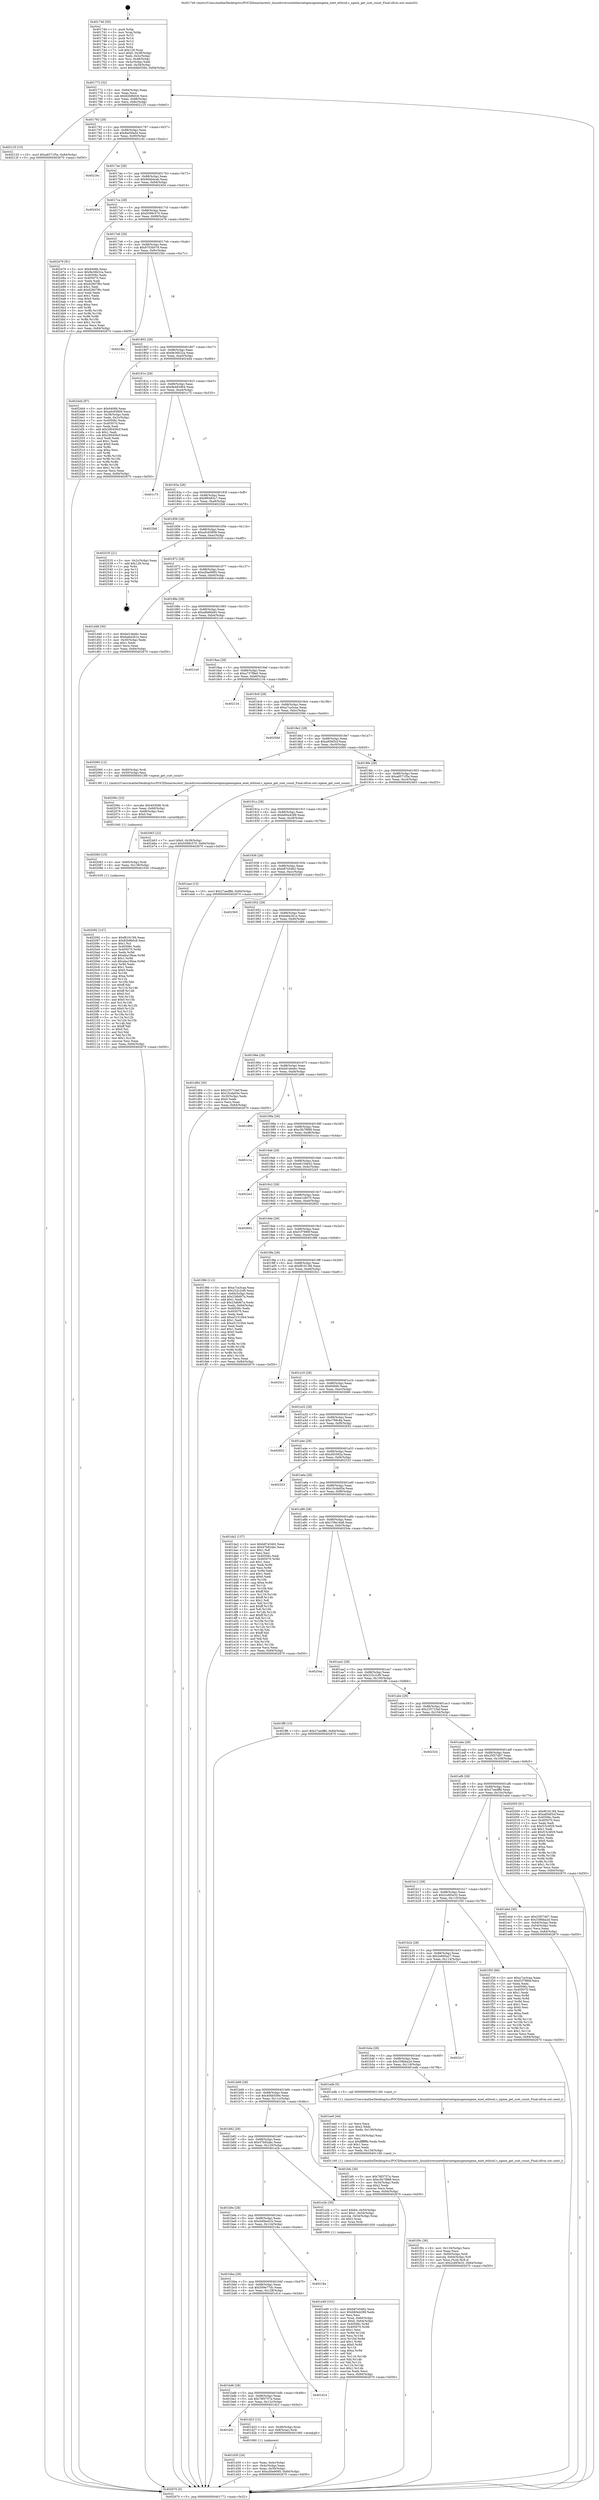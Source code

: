 digraph "0x401740" {
  label = "0x401740 (/mnt/c/Users/mathe/Desktop/tcc/POCII/binaries/extr_linuxdriversnetethernetapmxgenexgene_enet_ethtool.c_xgene_get_sset_count_Final-ollvm.out::main(0))"
  labelloc = "t"
  node[shape=record]

  Entry [label="",width=0.3,height=0.3,shape=circle,fillcolor=black,style=filled]
  "0x401772" [label="{
     0x401772 [32]\l
     | [instrs]\l
     &nbsp;&nbsp;0x401772 \<+6\>: mov -0x84(%rbp),%eax\l
     &nbsp;&nbsp;0x401778 \<+2\>: mov %eax,%ecx\l
     &nbsp;&nbsp;0x40177a \<+6\>: sub $0x82b9b0c6,%ecx\l
     &nbsp;&nbsp;0x401780 \<+6\>: mov %eax,-0x88(%rbp)\l
     &nbsp;&nbsp;0x401786 \<+6\>: mov %ecx,-0x8c(%rbp)\l
     &nbsp;&nbsp;0x40178c \<+6\>: je 0000000000402125 \<main+0x9e5\>\l
  }"]
  "0x402125" [label="{
     0x402125 [15]\l
     | [instrs]\l
     &nbsp;&nbsp;0x402125 \<+10\>: movl $0xa8571f5a,-0x84(%rbp)\l
     &nbsp;&nbsp;0x40212f \<+5\>: jmp 0000000000402670 \<main+0xf30\>\l
  }"]
  "0x401792" [label="{
     0x401792 [28]\l
     | [instrs]\l
     &nbsp;&nbsp;0x401792 \<+5\>: jmp 0000000000401797 \<main+0x57\>\l
     &nbsp;&nbsp;0x401797 \<+6\>: mov -0x88(%rbp),%eax\l
     &nbsp;&nbsp;0x40179d \<+5\>: sub $0x8ad5fad4,%eax\l
     &nbsp;&nbsp;0x4017a2 \<+6\>: mov %eax,-0x90(%rbp)\l
     &nbsp;&nbsp;0x4017a8 \<+6\>: je 000000000040216c \<main+0xa2c\>\l
  }"]
  Exit [label="",width=0.3,height=0.3,shape=circle,fillcolor=black,style=filled,peripheries=2]
  "0x40216c" [label="{
     0x40216c\l
  }", style=dashed]
  "0x4017ae" [label="{
     0x4017ae [28]\l
     | [instrs]\l
     &nbsp;&nbsp;0x4017ae \<+5\>: jmp 00000000004017b3 \<main+0x73\>\l
     &nbsp;&nbsp;0x4017b3 \<+6\>: mov -0x88(%rbp),%eax\l
     &nbsp;&nbsp;0x4017b9 \<+5\>: sub $0x90ebdcab,%eax\l
     &nbsp;&nbsp;0x4017be \<+6\>: mov %eax,-0x94(%rbp)\l
     &nbsp;&nbsp;0x4017c4 \<+6\>: je 0000000000402454 \<main+0xd14\>\l
  }"]
  "0x402092" [label="{
     0x402092 [147]\l
     | [instrs]\l
     &nbsp;&nbsp;0x402092 \<+5\>: mov $0xf81913f4,%eax\l
     &nbsp;&nbsp;0x402097 \<+5\>: mov $0x82b9b0c6,%esi\l
     &nbsp;&nbsp;0x40209c \<+2\>: mov $0x1,%cl\l
     &nbsp;&nbsp;0x40209e \<+7\>: mov 0x40506c,%edx\l
     &nbsp;&nbsp;0x4020a5 \<+8\>: mov 0x405070,%r8d\l
     &nbsp;&nbsp;0x4020ad \<+3\>: mov %edx,%r9d\l
     &nbsp;&nbsp;0x4020b0 \<+7\>: add $0xaba19bae,%r9d\l
     &nbsp;&nbsp;0x4020b7 \<+4\>: sub $0x1,%r9d\l
     &nbsp;&nbsp;0x4020bb \<+7\>: sub $0xaba19bae,%r9d\l
     &nbsp;&nbsp;0x4020c2 \<+4\>: imul %r9d,%edx\l
     &nbsp;&nbsp;0x4020c6 \<+3\>: and $0x1,%edx\l
     &nbsp;&nbsp;0x4020c9 \<+3\>: cmp $0x0,%edx\l
     &nbsp;&nbsp;0x4020cc \<+4\>: sete %r10b\l
     &nbsp;&nbsp;0x4020d0 \<+4\>: cmp $0xa,%r8d\l
     &nbsp;&nbsp;0x4020d4 \<+4\>: setl %r11b\l
     &nbsp;&nbsp;0x4020d8 \<+3\>: mov %r10b,%bl\l
     &nbsp;&nbsp;0x4020db \<+3\>: xor $0xff,%bl\l
     &nbsp;&nbsp;0x4020de \<+3\>: mov %r11b,%r14b\l
     &nbsp;&nbsp;0x4020e1 \<+4\>: xor $0xff,%r14b\l
     &nbsp;&nbsp;0x4020e5 \<+3\>: xor $0x0,%cl\l
     &nbsp;&nbsp;0x4020e8 \<+3\>: mov %bl,%r15b\l
     &nbsp;&nbsp;0x4020eb \<+4\>: and $0x0,%r15b\l
     &nbsp;&nbsp;0x4020ef \<+3\>: and %cl,%r10b\l
     &nbsp;&nbsp;0x4020f2 \<+3\>: mov %r14b,%r12b\l
     &nbsp;&nbsp;0x4020f5 \<+4\>: and $0x0,%r12b\l
     &nbsp;&nbsp;0x4020f9 \<+3\>: and %cl,%r11b\l
     &nbsp;&nbsp;0x4020fc \<+3\>: or %r10b,%r15b\l
     &nbsp;&nbsp;0x4020ff \<+3\>: or %r11b,%r12b\l
     &nbsp;&nbsp;0x402102 \<+3\>: xor %r12b,%r15b\l
     &nbsp;&nbsp;0x402105 \<+3\>: or %r14b,%bl\l
     &nbsp;&nbsp;0x402108 \<+3\>: xor $0xff,%bl\l
     &nbsp;&nbsp;0x40210b \<+3\>: or $0x0,%cl\l
     &nbsp;&nbsp;0x40210e \<+2\>: and %cl,%bl\l
     &nbsp;&nbsp;0x402110 \<+3\>: or %bl,%r15b\l
     &nbsp;&nbsp;0x402113 \<+4\>: test $0x1,%r15b\l
     &nbsp;&nbsp;0x402117 \<+3\>: cmovne %esi,%eax\l
     &nbsp;&nbsp;0x40211a \<+6\>: mov %eax,-0x84(%rbp)\l
     &nbsp;&nbsp;0x402120 \<+5\>: jmp 0000000000402670 \<main+0xf30\>\l
  }"]
  "0x402454" [label="{
     0x402454\l
  }", style=dashed]
  "0x4017ca" [label="{
     0x4017ca [28]\l
     | [instrs]\l
     &nbsp;&nbsp;0x4017ca \<+5\>: jmp 00000000004017cf \<main+0x8f\>\l
     &nbsp;&nbsp;0x4017cf \<+6\>: mov -0x88(%rbp),%eax\l
     &nbsp;&nbsp;0x4017d5 \<+5\>: sub $0x9399c570,%eax\l
     &nbsp;&nbsp;0x4017da \<+6\>: mov %eax,-0x98(%rbp)\l
     &nbsp;&nbsp;0x4017e0 \<+6\>: je 0000000000402479 \<main+0xd39\>\l
  }"]
  "0x402083" [label="{
     0x402083 [15]\l
     | [instrs]\l
     &nbsp;&nbsp;0x402083 \<+4\>: mov -0x60(%rbp),%rdi\l
     &nbsp;&nbsp;0x402087 \<+6\>: mov %eax,-0x138(%rbp)\l
     &nbsp;&nbsp;0x40208d \<+5\>: call 0000000000401030 \<free@plt\>\l
     | [calls]\l
     &nbsp;&nbsp;0x401030 \{1\} (unknown)\l
  }"]
  "0x402479" [label="{
     0x402479 [91]\l
     | [instrs]\l
     &nbsp;&nbsp;0x402479 \<+5\>: mov $0x6406b,%eax\l
     &nbsp;&nbsp;0x40247e \<+5\>: mov $0x9e36b32a,%ecx\l
     &nbsp;&nbsp;0x402483 \<+7\>: mov 0x40506c,%edx\l
     &nbsp;&nbsp;0x40248a \<+7\>: mov 0x405070,%esi\l
     &nbsp;&nbsp;0x402491 \<+2\>: mov %edx,%edi\l
     &nbsp;&nbsp;0x402493 \<+6\>: sub $0x62807f6c,%edi\l
     &nbsp;&nbsp;0x402499 \<+3\>: sub $0x1,%edi\l
     &nbsp;&nbsp;0x40249c \<+6\>: add $0x62807f6c,%edi\l
     &nbsp;&nbsp;0x4024a2 \<+3\>: imul %edi,%edx\l
     &nbsp;&nbsp;0x4024a5 \<+3\>: and $0x1,%edx\l
     &nbsp;&nbsp;0x4024a8 \<+3\>: cmp $0x0,%edx\l
     &nbsp;&nbsp;0x4024ab \<+4\>: sete %r8b\l
     &nbsp;&nbsp;0x4024af \<+3\>: cmp $0xa,%esi\l
     &nbsp;&nbsp;0x4024b2 \<+4\>: setl %r9b\l
     &nbsp;&nbsp;0x4024b6 \<+3\>: mov %r8b,%r10b\l
     &nbsp;&nbsp;0x4024b9 \<+3\>: and %r9b,%r10b\l
     &nbsp;&nbsp;0x4024bc \<+3\>: xor %r9b,%r8b\l
     &nbsp;&nbsp;0x4024bf \<+3\>: or %r8b,%r10b\l
     &nbsp;&nbsp;0x4024c2 \<+4\>: test $0x1,%r10b\l
     &nbsp;&nbsp;0x4024c6 \<+3\>: cmovne %ecx,%eax\l
     &nbsp;&nbsp;0x4024c9 \<+6\>: mov %eax,-0x84(%rbp)\l
     &nbsp;&nbsp;0x4024cf \<+5\>: jmp 0000000000402670 \<main+0xf30\>\l
  }"]
  "0x4017e6" [label="{
     0x4017e6 [28]\l
     | [instrs]\l
     &nbsp;&nbsp;0x4017e6 \<+5\>: jmp 00000000004017eb \<main+0xab\>\l
     &nbsp;&nbsp;0x4017eb \<+6\>: mov -0x88(%rbp),%eax\l
     &nbsp;&nbsp;0x4017f1 \<+5\>: sub $0x9703b079,%eax\l
     &nbsp;&nbsp;0x4017f6 \<+6\>: mov %eax,-0x9c(%rbp)\l
     &nbsp;&nbsp;0x4017fc \<+6\>: je 00000000004023bc \<main+0xc7c\>\l
  }"]
  "0x40206c" [label="{
     0x40206c [23]\l
     | [instrs]\l
     &nbsp;&nbsp;0x40206c \<+10\>: movabs $0x4030d6,%rdi\l
     &nbsp;&nbsp;0x402076 \<+3\>: mov %eax,-0x68(%rbp)\l
     &nbsp;&nbsp;0x402079 \<+3\>: mov -0x68(%rbp),%esi\l
     &nbsp;&nbsp;0x40207c \<+2\>: mov $0x0,%al\l
     &nbsp;&nbsp;0x40207e \<+5\>: call 0000000000401040 \<printf@plt\>\l
     | [calls]\l
     &nbsp;&nbsp;0x401040 \{1\} (unknown)\l
  }"]
  "0x4023bc" [label="{
     0x4023bc\l
  }", style=dashed]
  "0x401802" [label="{
     0x401802 [28]\l
     | [instrs]\l
     &nbsp;&nbsp;0x401802 \<+5\>: jmp 0000000000401807 \<main+0xc7\>\l
     &nbsp;&nbsp;0x401807 \<+6\>: mov -0x88(%rbp),%eax\l
     &nbsp;&nbsp;0x40180d \<+5\>: sub $0x9e36b32a,%eax\l
     &nbsp;&nbsp;0x401812 \<+6\>: mov %eax,-0xa0(%rbp)\l
     &nbsp;&nbsp;0x401818 \<+6\>: je 00000000004024d4 \<main+0xd94\>\l
  }"]
  "0x401f0c" [label="{
     0x401f0c [36]\l
     | [instrs]\l
     &nbsp;&nbsp;0x401f0c \<+6\>: mov -0x134(%rbp),%ecx\l
     &nbsp;&nbsp;0x401f12 \<+3\>: imul %eax,%ecx\l
     &nbsp;&nbsp;0x401f15 \<+4\>: mov -0x60(%rbp),%rdi\l
     &nbsp;&nbsp;0x401f19 \<+4\>: movslq -0x64(%rbp),%r8\l
     &nbsp;&nbsp;0x401f1d \<+4\>: mov %ecx,(%rdi,%r8,4)\l
     &nbsp;&nbsp;0x401f21 \<+10\>: movl $0x2cd93e32,-0x84(%rbp)\l
     &nbsp;&nbsp;0x401f2b \<+5\>: jmp 0000000000402670 \<main+0xf30\>\l
  }"]
  "0x4024d4" [label="{
     0x4024d4 [97]\l
     | [instrs]\l
     &nbsp;&nbsp;0x4024d4 \<+5\>: mov $0x6406b,%eax\l
     &nbsp;&nbsp;0x4024d9 \<+5\>: mov $0xa0c93809,%ecx\l
     &nbsp;&nbsp;0x4024de \<+3\>: mov -0x38(%rbp),%edx\l
     &nbsp;&nbsp;0x4024e1 \<+3\>: mov %edx,-0x2c(%rbp)\l
     &nbsp;&nbsp;0x4024e4 \<+7\>: mov 0x40506c,%edx\l
     &nbsp;&nbsp;0x4024eb \<+7\>: mov 0x405070,%esi\l
     &nbsp;&nbsp;0x4024f2 \<+2\>: mov %edx,%edi\l
     &nbsp;&nbsp;0x4024f4 \<+6\>: add $0x290456cf,%edi\l
     &nbsp;&nbsp;0x4024fa \<+3\>: sub $0x1,%edi\l
     &nbsp;&nbsp;0x4024fd \<+6\>: sub $0x290456cf,%edi\l
     &nbsp;&nbsp;0x402503 \<+3\>: imul %edi,%edx\l
     &nbsp;&nbsp;0x402506 \<+3\>: and $0x1,%edx\l
     &nbsp;&nbsp;0x402509 \<+3\>: cmp $0x0,%edx\l
     &nbsp;&nbsp;0x40250c \<+4\>: sete %r8b\l
     &nbsp;&nbsp;0x402510 \<+3\>: cmp $0xa,%esi\l
     &nbsp;&nbsp;0x402513 \<+4\>: setl %r9b\l
     &nbsp;&nbsp;0x402517 \<+3\>: mov %r8b,%r10b\l
     &nbsp;&nbsp;0x40251a \<+3\>: and %r9b,%r10b\l
     &nbsp;&nbsp;0x40251d \<+3\>: xor %r9b,%r8b\l
     &nbsp;&nbsp;0x402520 \<+3\>: or %r8b,%r10b\l
     &nbsp;&nbsp;0x402523 \<+4\>: test $0x1,%r10b\l
     &nbsp;&nbsp;0x402527 \<+3\>: cmovne %ecx,%eax\l
     &nbsp;&nbsp;0x40252a \<+6\>: mov %eax,-0x84(%rbp)\l
     &nbsp;&nbsp;0x402530 \<+5\>: jmp 0000000000402670 \<main+0xf30\>\l
  }"]
  "0x40181e" [label="{
     0x40181e [28]\l
     | [instrs]\l
     &nbsp;&nbsp;0x40181e \<+5\>: jmp 0000000000401823 \<main+0xe3\>\l
     &nbsp;&nbsp;0x401823 \<+6\>: mov -0x88(%rbp),%eax\l
     &nbsp;&nbsp;0x401829 \<+5\>: sub $0x9e483d64,%eax\l
     &nbsp;&nbsp;0x40182e \<+6\>: mov %eax,-0xa4(%rbp)\l
     &nbsp;&nbsp;0x401834 \<+6\>: je 0000000000401c75 \<main+0x535\>\l
  }"]
  "0x401ee0" [label="{
     0x401ee0 [44]\l
     | [instrs]\l
     &nbsp;&nbsp;0x401ee0 \<+2\>: xor %ecx,%ecx\l
     &nbsp;&nbsp;0x401ee2 \<+5\>: mov $0x2,%edx\l
     &nbsp;&nbsp;0x401ee7 \<+6\>: mov %edx,-0x130(%rbp)\l
     &nbsp;&nbsp;0x401eed \<+1\>: cltd\l
     &nbsp;&nbsp;0x401eee \<+6\>: mov -0x130(%rbp),%esi\l
     &nbsp;&nbsp;0x401ef4 \<+2\>: idiv %esi\l
     &nbsp;&nbsp;0x401ef6 \<+6\>: imul $0xfffffffe,%edx,%edx\l
     &nbsp;&nbsp;0x401efc \<+3\>: sub $0x1,%ecx\l
     &nbsp;&nbsp;0x401eff \<+2\>: sub %ecx,%edx\l
     &nbsp;&nbsp;0x401f01 \<+6\>: mov %edx,-0x134(%rbp)\l
     &nbsp;&nbsp;0x401f07 \<+5\>: call 0000000000401160 \<next_i\>\l
     | [calls]\l
     &nbsp;&nbsp;0x401160 \{1\} (/mnt/c/Users/mathe/Desktop/tcc/POCII/binaries/extr_linuxdriversnetethernetapmxgenexgene_enet_ethtool.c_xgene_get_sset_count_Final-ollvm.out::next_i)\l
  }"]
  "0x401c75" [label="{
     0x401c75\l
  }", style=dashed]
  "0x40183a" [label="{
     0x40183a [28]\l
     | [instrs]\l
     &nbsp;&nbsp;0x40183a \<+5\>: jmp 000000000040183f \<main+0xff\>\l
     &nbsp;&nbsp;0x40183f \<+6\>: mov -0x88(%rbp),%eax\l
     &nbsp;&nbsp;0x401845 \<+5\>: sub $0x9f0483c7,%eax\l
     &nbsp;&nbsp;0x40184a \<+6\>: mov %eax,-0xa8(%rbp)\l
     &nbsp;&nbsp;0x401850 \<+6\>: je 00000000004022b8 \<main+0xb78\>\l
  }"]
  "0x401e49" [label="{
     0x401e49 [101]\l
     | [instrs]\l
     &nbsp;&nbsp;0x401e49 \<+5\>: mov $0xb87e5462,%ecx\l
     &nbsp;&nbsp;0x401e4e \<+5\>: mov $0xb60e4289,%edx\l
     &nbsp;&nbsp;0x401e53 \<+2\>: xor %esi,%esi\l
     &nbsp;&nbsp;0x401e55 \<+4\>: mov %rax,-0x60(%rbp)\l
     &nbsp;&nbsp;0x401e59 \<+7\>: movl $0x0,-0x64(%rbp)\l
     &nbsp;&nbsp;0x401e60 \<+8\>: mov 0x40506c,%r8d\l
     &nbsp;&nbsp;0x401e68 \<+8\>: mov 0x405070,%r9d\l
     &nbsp;&nbsp;0x401e70 \<+3\>: sub $0x1,%esi\l
     &nbsp;&nbsp;0x401e73 \<+3\>: mov %r8d,%r10d\l
     &nbsp;&nbsp;0x401e76 \<+3\>: add %esi,%r10d\l
     &nbsp;&nbsp;0x401e79 \<+4\>: imul %r10d,%r8d\l
     &nbsp;&nbsp;0x401e7d \<+4\>: and $0x1,%r8d\l
     &nbsp;&nbsp;0x401e81 \<+4\>: cmp $0x0,%r8d\l
     &nbsp;&nbsp;0x401e85 \<+4\>: sete %r11b\l
     &nbsp;&nbsp;0x401e89 \<+4\>: cmp $0xa,%r9d\l
     &nbsp;&nbsp;0x401e8d \<+3\>: setl %bl\l
     &nbsp;&nbsp;0x401e90 \<+3\>: mov %r11b,%r14b\l
     &nbsp;&nbsp;0x401e93 \<+3\>: and %bl,%r14b\l
     &nbsp;&nbsp;0x401e96 \<+3\>: xor %bl,%r11b\l
     &nbsp;&nbsp;0x401e99 \<+3\>: or %r11b,%r14b\l
     &nbsp;&nbsp;0x401e9c \<+4\>: test $0x1,%r14b\l
     &nbsp;&nbsp;0x401ea0 \<+3\>: cmovne %edx,%ecx\l
     &nbsp;&nbsp;0x401ea3 \<+6\>: mov %ecx,-0x84(%rbp)\l
     &nbsp;&nbsp;0x401ea9 \<+5\>: jmp 0000000000402670 \<main+0xf30\>\l
  }"]
  "0x4022b8" [label="{
     0x4022b8\l
  }", style=dashed]
  "0x401856" [label="{
     0x401856 [28]\l
     | [instrs]\l
     &nbsp;&nbsp;0x401856 \<+5\>: jmp 000000000040185b \<main+0x11b\>\l
     &nbsp;&nbsp;0x40185b \<+6\>: mov -0x88(%rbp),%eax\l
     &nbsp;&nbsp;0x401861 \<+5\>: sub $0xa0c93809,%eax\l
     &nbsp;&nbsp;0x401866 \<+6\>: mov %eax,-0xac(%rbp)\l
     &nbsp;&nbsp;0x40186c \<+6\>: je 0000000000402535 \<main+0xdf5\>\l
  }"]
  "0x401d30" [label="{
     0x401d30 [24]\l
     | [instrs]\l
     &nbsp;&nbsp;0x401d30 \<+3\>: mov %eax,-0x4c(%rbp)\l
     &nbsp;&nbsp;0x401d33 \<+3\>: mov -0x4c(%rbp),%eax\l
     &nbsp;&nbsp;0x401d36 \<+3\>: mov %eax,-0x30(%rbp)\l
     &nbsp;&nbsp;0x401d39 \<+10\>: movl $0xa5be9085,-0x84(%rbp)\l
     &nbsp;&nbsp;0x401d43 \<+5\>: jmp 0000000000402670 \<main+0xf30\>\l
  }"]
  "0x402535" [label="{
     0x402535 [21]\l
     | [instrs]\l
     &nbsp;&nbsp;0x402535 \<+3\>: mov -0x2c(%rbp),%eax\l
     &nbsp;&nbsp;0x402538 \<+7\>: add $0x128,%rsp\l
     &nbsp;&nbsp;0x40253f \<+1\>: pop %rbx\l
     &nbsp;&nbsp;0x402540 \<+2\>: pop %r12\l
     &nbsp;&nbsp;0x402542 \<+2\>: pop %r13\l
     &nbsp;&nbsp;0x402544 \<+2\>: pop %r14\l
     &nbsp;&nbsp;0x402546 \<+2\>: pop %r15\l
     &nbsp;&nbsp;0x402548 \<+1\>: pop %rbp\l
     &nbsp;&nbsp;0x402549 \<+1\>: ret\l
  }"]
  "0x401872" [label="{
     0x401872 [28]\l
     | [instrs]\l
     &nbsp;&nbsp;0x401872 \<+5\>: jmp 0000000000401877 \<main+0x137\>\l
     &nbsp;&nbsp;0x401877 \<+6\>: mov -0x88(%rbp),%eax\l
     &nbsp;&nbsp;0x40187d \<+5\>: sub $0xa5be9085,%eax\l
     &nbsp;&nbsp;0x401882 \<+6\>: mov %eax,-0xb0(%rbp)\l
     &nbsp;&nbsp;0x401888 \<+6\>: je 0000000000401d48 \<main+0x608\>\l
  }"]
  "0x401bf2" [label="{
     0x401bf2\l
  }", style=dashed]
  "0x401d48" [label="{
     0x401d48 [30]\l
     | [instrs]\l
     &nbsp;&nbsp;0x401d48 \<+5\>: mov $0xbd1deebc,%eax\l
     &nbsp;&nbsp;0x401d4d \<+5\>: mov $0xba6a261e,%ecx\l
     &nbsp;&nbsp;0x401d52 \<+3\>: mov -0x30(%rbp),%edx\l
     &nbsp;&nbsp;0x401d55 \<+3\>: cmp $0x1,%edx\l
     &nbsp;&nbsp;0x401d58 \<+3\>: cmovl %ecx,%eax\l
     &nbsp;&nbsp;0x401d5b \<+6\>: mov %eax,-0x84(%rbp)\l
     &nbsp;&nbsp;0x401d61 \<+5\>: jmp 0000000000402670 \<main+0xf30\>\l
  }"]
  "0x40188e" [label="{
     0x40188e [28]\l
     | [instrs]\l
     &nbsp;&nbsp;0x40188e \<+5\>: jmp 0000000000401893 \<main+0x153\>\l
     &nbsp;&nbsp;0x401893 \<+6\>: mov -0x88(%rbp),%eax\l
     &nbsp;&nbsp;0x401899 \<+5\>: sub $0xa6b86a95,%eax\l
     &nbsp;&nbsp;0x40189e \<+6\>: mov %eax,-0xb4(%rbp)\l
     &nbsp;&nbsp;0x4018a4 \<+6\>: je 00000000004021e0 \<main+0xaa0\>\l
  }"]
  "0x401d23" [label="{
     0x401d23 [13]\l
     | [instrs]\l
     &nbsp;&nbsp;0x401d23 \<+4\>: mov -0x48(%rbp),%rax\l
     &nbsp;&nbsp;0x401d27 \<+4\>: mov 0x8(%rax),%rdi\l
     &nbsp;&nbsp;0x401d2b \<+5\>: call 0000000000401060 \<atoi@plt\>\l
     | [calls]\l
     &nbsp;&nbsp;0x401060 \{1\} (unknown)\l
  }"]
  "0x4021e0" [label="{
     0x4021e0\l
  }", style=dashed]
  "0x4018aa" [label="{
     0x4018aa [28]\l
     | [instrs]\l
     &nbsp;&nbsp;0x4018aa \<+5\>: jmp 00000000004018af \<main+0x16f\>\l
     &nbsp;&nbsp;0x4018af \<+6\>: mov -0x88(%rbp),%eax\l
     &nbsp;&nbsp;0x4018b5 \<+5\>: sub $0xa737f9e0,%eax\l
     &nbsp;&nbsp;0x4018ba \<+6\>: mov %eax,-0xb8(%rbp)\l
     &nbsp;&nbsp;0x4018c0 \<+6\>: je 0000000000402134 \<main+0x9f4\>\l
  }"]
  "0x401bd6" [label="{
     0x401bd6 [28]\l
     | [instrs]\l
     &nbsp;&nbsp;0x401bd6 \<+5\>: jmp 0000000000401bdb \<main+0x49b\>\l
     &nbsp;&nbsp;0x401bdb \<+6\>: mov -0x88(%rbp),%eax\l
     &nbsp;&nbsp;0x401be1 \<+5\>: sub $0x78f3757a,%eax\l
     &nbsp;&nbsp;0x401be6 \<+6\>: mov %eax,-0x12c(%rbp)\l
     &nbsp;&nbsp;0x401bec \<+6\>: je 0000000000401d23 \<main+0x5e3\>\l
  }"]
  "0x402134" [label="{
     0x402134\l
  }", style=dashed]
  "0x4018c6" [label="{
     0x4018c6 [28]\l
     | [instrs]\l
     &nbsp;&nbsp;0x4018c6 \<+5\>: jmp 00000000004018cb \<main+0x18b\>\l
     &nbsp;&nbsp;0x4018cb \<+6\>: mov -0x88(%rbp),%eax\l
     &nbsp;&nbsp;0x4018d1 \<+5\>: sub $0xa7ca3caa,%eax\l
     &nbsp;&nbsp;0x4018d6 \<+6\>: mov %eax,-0xbc(%rbp)\l
     &nbsp;&nbsp;0x4018dc \<+6\>: je 000000000040259d \<main+0xe5d\>\l
  }"]
  "0x401d14" [label="{
     0x401d14\l
  }", style=dashed]
  "0x40259d" [label="{
     0x40259d\l
  }", style=dashed]
  "0x4018e2" [label="{
     0x4018e2 [28]\l
     | [instrs]\l
     &nbsp;&nbsp;0x4018e2 \<+5\>: jmp 00000000004018e7 \<main+0x1a7\>\l
     &nbsp;&nbsp;0x4018e7 \<+6\>: mov -0x88(%rbp),%eax\l
     &nbsp;&nbsp;0x4018ed \<+5\>: sub $0xa856f3cf,%eax\l
     &nbsp;&nbsp;0x4018f2 \<+6\>: mov %eax,-0xc0(%rbp)\l
     &nbsp;&nbsp;0x4018f8 \<+6\>: je 0000000000402060 \<main+0x920\>\l
  }"]
  "0x401bba" [label="{
     0x401bba [28]\l
     | [instrs]\l
     &nbsp;&nbsp;0x401bba \<+5\>: jmp 0000000000401bbf \<main+0x47f\>\l
     &nbsp;&nbsp;0x401bbf \<+6\>: mov -0x88(%rbp),%eax\l
     &nbsp;&nbsp;0x401bc5 \<+5\>: sub $0x509e77dc,%eax\l
     &nbsp;&nbsp;0x401bca \<+6\>: mov %eax,-0x128(%rbp)\l
     &nbsp;&nbsp;0x401bd0 \<+6\>: je 0000000000401d14 \<main+0x5d4\>\l
  }"]
  "0x402060" [label="{
     0x402060 [12]\l
     | [instrs]\l
     &nbsp;&nbsp;0x402060 \<+4\>: mov -0x60(%rbp),%rdi\l
     &nbsp;&nbsp;0x402064 \<+3\>: mov -0x50(%rbp),%esi\l
     &nbsp;&nbsp;0x402067 \<+5\>: call 00000000004013f0 \<xgene_get_sset_count\>\l
     | [calls]\l
     &nbsp;&nbsp;0x4013f0 \{1\} (/mnt/c/Users/mathe/Desktop/tcc/POCII/binaries/extr_linuxdriversnetethernetapmxgenexgene_enet_ethtool.c_xgene_get_sset_count_Final-ollvm.out::xgene_get_sset_count)\l
  }"]
  "0x4018fe" [label="{
     0x4018fe [28]\l
     | [instrs]\l
     &nbsp;&nbsp;0x4018fe \<+5\>: jmp 0000000000401903 \<main+0x1c3\>\l
     &nbsp;&nbsp;0x401903 \<+6\>: mov -0x88(%rbp),%eax\l
     &nbsp;&nbsp;0x401909 \<+5\>: sub $0xa8571f5a,%eax\l
     &nbsp;&nbsp;0x40190e \<+6\>: mov %eax,-0xc4(%rbp)\l
     &nbsp;&nbsp;0x401914 \<+6\>: je 0000000000402463 \<main+0xd23\>\l
  }"]
  "0x40218a" [label="{
     0x40218a\l
  }", style=dashed]
  "0x402463" [label="{
     0x402463 [22]\l
     | [instrs]\l
     &nbsp;&nbsp;0x402463 \<+7\>: movl $0x0,-0x38(%rbp)\l
     &nbsp;&nbsp;0x40246a \<+10\>: movl $0x9399c570,-0x84(%rbp)\l
     &nbsp;&nbsp;0x402474 \<+5\>: jmp 0000000000402670 \<main+0xf30\>\l
  }"]
  "0x40191a" [label="{
     0x40191a [28]\l
     | [instrs]\l
     &nbsp;&nbsp;0x40191a \<+5\>: jmp 000000000040191f \<main+0x1df\>\l
     &nbsp;&nbsp;0x40191f \<+6\>: mov -0x88(%rbp),%eax\l
     &nbsp;&nbsp;0x401925 \<+5\>: sub $0xb60e4289,%eax\l
     &nbsp;&nbsp;0x40192a \<+6\>: mov %eax,-0xc8(%rbp)\l
     &nbsp;&nbsp;0x401930 \<+6\>: je 0000000000401eae \<main+0x76e\>\l
  }"]
  "0x401b9e" [label="{
     0x401b9e [28]\l
     | [instrs]\l
     &nbsp;&nbsp;0x401b9e \<+5\>: jmp 0000000000401ba3 \<main+0x463\>\l
     &nbsp;&nbsp;0x401ba3 \<+6\>: mov -0x88(%rbp),%eax\l
     &nbsp;&nbsp;0x401ba9 \<+5\>: sub $0x4d0bed1b,%eax\l
     &nbsp;&nbsp;0x401bae \<+6\>: mov %eax,-0x124(%rbp)\l
     &nbsp;&nbsp;0x401bb4 \<+6\>: je 000000000040218a \<main+0xa4a\>\l
  }"]
  "0x401eae" [label="{
     0x401eae [15]\l
     | [instrs]\l
     &nbsp;&nbsp;0x401eae \<+10\>: movl $0x27aedffd,-0x84(%rbp)\l
     &nbsp;&nbsp;0x401eb8 \<+5\>: jmp 0000000000402670 \<main+0xf30\>\l
  }"]
  "0x401936" [label="{
     0x401936 [28]\l
     | [instrs]\l
     &nbsp;&nbsp;0x401936 \<+5\>: jmp 000000000040193b \<main+0x1fb\>\l
     &nbsp;&nbsp;0x40193b \<+6\>: mov -0x88(%rbp),%eax\l
     &nbsp;&nbsp;0x401941 \<+5\>: sub $0xb87e5462,%eax\l
     &nbsp;&nbsp;0x401946 \<+6\>: mov %eax,-0xcc(%rbp)\l
     &nbsp;&nbsp;0x40194c \<+6\>: je 0000000000402565 \<main+0xe25\>\l
  }"]
  "0x401e2b" [label="{
     0x401e2b [30]\l
     | [instrs]\l
     &nbsp;&nbsp;0x401e2b \<+7\>: movl $0x64,-0x50(%rbp)\l
     &nbsp;&nbsp;0x401e32 \<+7\>: movl $0x1,-0x54(%rbp)\l
     &nbsp;&nbsp;0x401e39 \<+4\>: movslq -0x54(%rbp),%rax\l
     &nbsp;&nbsp;0x401e3d \<+4\>: shl $0x2,%rax\l
     &nbsp;&nbsp;0x401e41 \<+3\>: mov %rax,%rdi\l
     &nbsp;&nbsp;0x401e44 \<+5\>: call 0000000000401050 \<malloc@plt\>\l
     | [calls]\l
     &nbsp;&nbsp;0x401050 \{1\} (unknown)\l
  }"]
  "0x402565" [label="{
     0x402565\l
  }", style=dashed]
  "0x401952" [label="{
     0x401952 [28]\l
     | [instrs]\l
     &nbsp;&nbsp;0x401952 \<+5\>: jmp 0000000000401957 \<main+0x217\>\l
     &nbsp;&nbsp;0x401957 \<+6\>: mov -0x88(%rbp),%eax\l
     &nbsp;&nbsp;0x40195d \<+5\>: sub $0xba6a261e,%eax\l
     &nbsp;&nbsp;0x401962 \<+6\>: mov %eax,-0xd0(%rbp)\l
     &nbsp;&nbsp;0x401968 \<+6\>: je 0000000000401d84 \<main+0x644\>\l
  }"]
  "0x401740" [label="{
     0x401740 [50]\l
     | [instrs]\l
     &nbsp;&nbsp;0x401740 \<+1\>: push %rbp\l
     &nbsp;&nbsp;0x401741 \<+3\>: mov %rsp,%rbp\l
     &nbsp;&nbsp;0x401744 \<+2\>: push %r15\l
     &nbsp;&nbsp;0x401746 \<+2\>: push %r14\l
     &nbsp;&nbsp;0x401748 \<+2\>: push %r13\l
     &nbsp;&nbsp;0x40174a \<+2\>: push %r12\l
     &nbsp;&nbsp;0x40174c \<+1\>: push %rbx\l
     &nbsp;&nbsp;0x40174d \<+7\>: sub $0x128,%rsp\l
     &nbsp;&nbsp;0x401754 \<+7\>: movl $0x0,-0x38(%rbp)\l
     &nbsp;&nbsp;0x40175b \<+3\>: mov %edi,-0x3c(%rbp)\l
     &nbsp;&nbsp;0x40175e \<+4\>: mov %rsi,-0x48(%rbp)\l
     &nbsp;&nbsp;0x401762 \<+3\>: mov -0x3c(%rbp),%edi\l
     &nbsp;&nbsp;0x401765 \<+3\>: mov %edi,-0x34(%rbp)\l
     &nbsp;&nbsp;0x401768 \<+10\>: movl $0x40bb556e,-0x84(%rbp)\l
  }"]
  "0x401d84" [label="{
     0x401d84 [30]\l
     | [instrs]\l
     &nbsp;&nbsp;0x401d84 \<+5\>: mov $0x235710ef,%eax\l
     &nbsp;&nbsp;0x401d89 \<+5\>: mov $0x10cda05e,%ecx\l
     &nbsp;&nbsp;0x401d8e \<+3\>: mov -0x30(%rbp),%edx\l
     &nbsp;&nbsp;0x401d91 \<+3\>: cmp $0x0,%edx\l
     &nbsp;&nbsp;0x401d94 \<+3\>: cmove %ecx,%eax\l
     &nbsp;&nbsp;0x401d97 \<+6\>: mov %eax,-0x84(%rbp)\l
     &nbsp;&nbsp;0x401d9d \<+5\>: jmp 0000000000402670 \<main+0xf30\>\l
  }"]
  "0x40196e" [label="{
     0x40196e [28]\l
     | [instrs]\l
     &nbsp;&nbsp;0x40196e \<+5\>: jmp 0000000000401973 \<main+0x233\>\l
     &nbsp;&nbsp;0x401973 \<+6\>: mov -0x88(%rbp),%eax\l
     &nbsp;&nbsp;0x401979 \<+5\>: sub $0xbd1deebc,%eax\l
     &nbsp;&nbsp;0x40197e \<+6\>: mov %eax,-0xd4(%rbp)\l
     &nbsp;&nbsp;0x401984 \<+6\>: je 0000000000401d66 \<main+0x626\>\l
  }"]
  "0x402670" [label="{
     0x402670 [5]\l
     | [instrs]\l
     &nbsp;&nbsp;0x402670 \<+5\>: jmp 0000000000401772 \<main+0x32\>\l
  }"]
  "0x401d66" [label="{
     0x401d66\l
  }", style=dashed]
  "0x40198a" [label="{
     0x40198a [28]\l
     | [instrs]\l
     &nbsp;&nbsp;0x40198a \<+5\>: jmp 000000000040198f \<main+0x24f\>\l
     &nbsp;&nbsp;0x40198f \<+6\>: mov -0x88(%rbp),%eax\l
     &nbsp;&nbsp;0x401995 \<+5\>: sub $0xc5b7f888,%eax\l
     &nbsp;&nbsp;0x40199a \<+6\>: mov %eax,-0xd8(%rbp)\l
     &nbsp;&nbsp;0x4019a0 \<+6\>: je 0000000000401c1a \<main+0x4da\>\l
  }"]
  "0x401b82" [label="{
     0x401b82 [28]\l
     | [instrs]\l
     &nbsp;&nbsp;0x401b82 \<+5\>: jmp 0000000000401b87 \<main+0x447\>\l
     &nbsp;&nbsp;0x401b87 \<+6\>: mov -0x88(%rbp),%eax\l
     &nbsp;&nbsp;0x401b8d \<+5\>: sub $0x47b92abc,%eax\l
     &nbsp;&nbsp;0x401b92 \<+6\>: mov %eax,-0x120(%rbp)\l
     &nbsp;&nbsp;0x401b98 \<+6\>: je 0000000000401e2b \<main+0x6eb\>\l
  }"]
  "0x401c1a" [label="{
     0x401c1a\l
  }", style=dashed]
  "0x4019a6" [label="{
     0x4019a6 [28]\l
     | [instrs]\l
     &nbsp;&nbsp;0x4019a6 \<+5\>: jmp 00000000004019ab \<main+0x26b\>\l
     &nbsp;&nbsp;0x4019ab \<+6\>: mov -0x88(%rbp),%eax\l
     &nbsp;&nbsp;0x4019b1 \<+5\>: sub $0xe6154b42,%eax\l
     &nbsp;&nbsp;0x4019b6 \<+6\>: mov %eax,-0xdc(%rbp)\l
     &nbsp;&nbsp;0x4019bc \<+6\>: je 00000000004022e3 \<main+0xba3\>\l
  }"]
  "0x401bfc" [label="{
     0x401bfc [30]\l
     | [instrs]\l
     &nbsp;&nbsp;0x401bfc \<+5\>: mov $0x78f3757a,%eax\l
     &nbsp;&nbsp;0x401c01 \<+5\>: mov $0xc5b7f888,%ecx\l
     &nbsp;&nbsp;0x401c06 \<+3\>: mov -0x34(%rbp),%edx\l
     &nbsp;&nbsp;0x401c09 \<+3\>: cmp $0x2,%edx\l
     &nbsp;&nbsp;0x401c0c \<+3\>: cmovne %ecx,%eax\l
     &nbsp;&nbsp;0x401c0f \<+6\>: mov %eax,-0x84(%rbp)\l
     &nbsp;&nbsp;0x401c15 \<+5\>: jmp 0000000000402670 \<main+0xf30\>\l
  }"]
  "0x4022e3" [label="{
     0x4022e3\l
  }", style=dashed]
  "0x4019c2" [label="{
     0x4019c2 [28]\l
     | [instrs]\l
     &nbsp;&nbsp;0x4019c2 \<+5\>: jmp 00000000004019c7 \<main+0x287\>\l
     &nbsp;&nbsp;0x4019c7 \<+6\>: mov -0x88(%rbp),%eax\l
     &nbsp;&nbsp;0x4019cd \<+5\>: sub $0xea1c8070,%eax\l
     &nbsp;&nbsp;0x4019d2 \<+6\>: mov %eax,-0xe0(%rbp)\l
     &nbsp;&nbsp;0x4019d8 \<+6\>: je 0000000000402602 \<main+0xec2\>\l
  }"]
  "0x401b66" [label="{
     0x401b66 [28]\l
     | [instrs]\l
     &nbsp;&nbsp;0x401b66 \<+5\>: jmp 0000000000401b6b \<main+0x42b\>\l
     &nbsp;&nbsp;0x401b6b \<+6\>: mov -0x88(%rbp),%eax\l
     &nbsp;&nbsp;0x401b71 \<+5\>: sub $0x40bb556e,%eax\l
     &nbsp;&nbsp;0x401b76 \<+6\>: mov %eax,-0x11c(%rbp)\l
     &nbsp;&nbsp;0x401b7c \<+6\>: je 0000000000401bfc \<main+0x4bc\>\l
  }"]
  "0x402602" [label="{
     0x402602\l
  }", style=dashed]
  "0x4019de" [label="{
     0x4019de [28]\l
     | [instrs]\l
     &nbsp;&nbsp;0x4019de \<+5\>: jmp 00000000004019e3 \<main+0x2a3\>\l
     &nbsp;&nbsp;0x4019e3 \<+6\>: mov -0x88(%rbp),%eax\l
     &nbsp;&nbsp;0x4019e9 \<+5\>: sub $0xf1f7990f,%eax\l
     &nbsp;&nbsp;0x4019ee \<+6\>: mov %eax,-0xe4(%rbp)\l
     &nbsp;&nbsp;0x4019f4 \<+6\>: je 0000000000401f86 \<main+0x846\>\l
  }"]
  "0x401edb" [label="{
     0x401edb [5]\l
     | [instrs]\l
     &nbsp;&nbsp;0x401edb \<+5\>: call 0000000000401160 \<next_i\>\l
     | [calls]\l
     &nbsp;&nbsp;0x401160 \{1\} (/mnt/c/Users/mathe/Desktop/tcc/POCII/binaries/extr_linuxdriversnetethernetapmxgenexgene_enet_ethtool.c_xgene_get_sset_count_Final-ollvm.out::next_i)\l
  }"]
  "0x401f86" [label="{
     0x401f86 [112]\l
     | [instrs]\l
     &nbsp;&nbsp;0x401f86 \<+5\>: mov $0xa7ca3caa,%eax\l
     &nbsp;&nbsp;0x401f8b \<+5\>: mov $0x232c2cf0,%ecx\l
     &nbsp;&nbsp;0x401f90 \<+3\>: mov -0x64(%rbp),%edx\l
     &nbsp;&nbsp;0x401f93 \<+6\>: add $0x23dbfd7a,%edx\l
     &nbsp;&nbsp;0x401f99 \<+3\>: add $0x1,%edx\l
     &nbsp;&nbsp;0x401f9c \<+6\>: sub $0x23dbfd7a,%edx\l
     &nbsp;&nbsp;0x401fa2 \<+3\>: mov %edx,-0x64(%rbp)\l
     &nbsp;&nbsp;0x401fa5 \<+7\>: mov 0x40506c,%edx\l
     &nbsp;&nbsp;0x401fac \<+7\>: mov 0x405070,%esi\l
     &nbsp;&nbsp;0x401fb3 \<+2\>: mov %edx,%edi\l
     &nbsp;&nbsp;0x401fb5 \<+6\>: add $0xe51510b4,%edi\l
     &nbsp;&nbsp;0x401fbb \<+3\>: sub $0x1,%edi\l
     &nbsp;&nbsp;0x401fbe \<+6\>: sub $0xe51510b4,%edi\l
     &nbsp;&nbsp;0x401fc4 \<+3\>: imul %edi,%edx\l
     &nbsp;&nbsp;0x401fc7 \<+3\>: and $0x1,%edx\l
     &nbsp;&nbsp;0x401fca \<+3\>: cmp $0x0,%edx\l
     &nbsp;&nbsp;0x401fcd \<+4\>: sete %r8b\l
     &nbsp;&nbsp;0x401fd1 \<+3\>: cmp $0xa,%esi\l
     &nbsp;&nbsp;0x401fd4 \<+4\>: setl %r9b\l
     &nbsp;&nbsp;0x401fd8 \<+3\>: mov %r8b,%r10b\l
     &nbsp;&nbsp;0x401fdb \<+3\>: and %r9b,%r10b\l
     &nbsp;&nbsp;0x401fde \<+3\>: xor %r9b,%r8b\l
     &nbsp;&nbsp;0x401fe1 \<+3\>: or %r8b,%r10b\l
     &nbsp;&nbsp;0x401fe4 \<+4\>: test $0x1,%r10b\l
     &nbsp;&nbsp;0x401fe8 \<+3\>: cmovne %ecx,%eax\l
     &nbsp;&nbsp;0x401feb \<+6\>: mov %eax,-0x84(%rbp)\l
     &nbsp;&nbsp;0x401ff1 \<+5\>: jmp 0000000000402670 \<main+0xf30\>\l
  }"]
  "0x4019fa" [label="{
     0x4019fa [28]\l
     | [instrs]\l
     &nbsp;&nbsp;0x4019fa \<+5\>: jmp 00000000004019ff \<main+0x2bf\>\l
     &nbsp;&nbsp;0x4019ff \<+6\>: mov -0x88(%rbp),%eax\l
     &nbsp;&nbsp;0x401a05 \<+5\>: sub $0xf81913f4,%eax\l
     &nbsp;&nbsp;0x401a0a \<+6\>: mov %eax,-0xe8(%rbp)\l
     &nbsp;&nbsp;0x401a10 \<+6\>: je 00000000004025c1 \<main+0xe81\>\l
  }"]
  "0x401b4a" [label="{
     0x401b4a [28]\l
     | [instrs]\l
     &nbsp;&nbsp;0x401b4a \<+5\>: jmp 0000000000401b4f \<main+0x40f\>\l
     &nbsp;&nbsp;0x401b4f \<+6\>: mov -0x88(%rbp),%eax\l
     &nbsp;&nbsp;0x401b55 \<+5\>: sub $0x339bba2d,%eax\l
     &nbsp;&nbsp;0x401b5a \<+6\>: mov %eax,-0x118(%rbp)\l
     &nbsp;&nbsp;0x401b60 \<+6\>: je 0000000000401edb \<main+0x79b\>\l
  }"]
  "0x4025c1" [label="{
     0x4025c1\l
  }", style=dashed]
  "0x401a16" [label="{
     0x401a16 [28]\l
     | [instrs]\l
     &nbsp;&nbsp;0x401a16 \<+5\>: jmp 0000000000401a1b \<main+0x2db\>\l
     &nbsp;&nbsp;0x401a1b \<+6\>: mov -0x88(%rbp),%eax\l
     &nbsp;&nbsp;0x401a21 \<+5\>: sub $0x6406b,%eax\l
     &nbsp;&nbsp;0x401a26 \<+6\>: mov %eax,-0xec(%rbp)\l
     &nbsp;&nbsp;0x401a2c \<+6\>: je 0000000000402666 \<main+0xf26\>\l
  }"]
  "0x4022c7" [label="{
     0x4022c7\l
  }", style=dashed]
  "0x402666" [label="{
     0x402666\l
  }", style=dashed]
  "0x401a32" [label="{
     0x401a32 [28]\l
     | [instrs]\l
     &nbsp;&nbsp;0x401a32 \<+5\>: jmp 0000000000401a37 \<main+0x2f7\>\l
     &nbsp;&nbsp;0x401a37 \<+6\>: mov -0x88(%rbp),%eax\l
     &nbsp;&nbsp;0x401a3d \<+5\>: sub $0xc788c8a,%eax\l
     &nbsp;&nbsp;0x401a42 \<+6\>: mov %eax,-0xf0(%rbp)\l
     &nbsp;&nbsp;0x401a48 \<+6\>: je 0000000000402652 \<main+0xf12\>\l
  }"]
  "0x401b2e" [label="{
     0x401b2e [28]\l
     | [instrs]\l
     &nbsp;&nbsp;0x401b2e \<+5\>: jmp 0000000000401b33 \<main+0x3f3\>\l
     &nbsp;&nbsp;0x401b33 \<+6\>: mov -0x88(%rbp),%eax\l
     &nbsp;&nbsp;0x401b39 \<+5\>: sub $0x2e600a27,%eax\l
     &nbsp;&nbsp;0x401b3e \<+6\>: mov %eax,-0x114(%rbp)\l
     &nbsp;&nbsp;0x401b44 \<+6\>: je 00000000004022c7 \<main+0xb87\>\l
  }"]
  "0x402652" [label="{
     0x402652\l
  }", style=dashed]
  "0x401a4e" [label="{
     0x401a4e [28]\l
     | [instrs]\l
     &nbsp;&nbsp;0x401a4e \<+5\>: jmp 0000000000401a53 \<main+0x313\>\l
     &nbsp;&nbsp;0x401a53 \<+6\>: mov -0x88(%rbp),%eax\l
     &nbsp;&nbsp;0x401a59 \<+5\>: sub $0xd45592a,%eax\l
     &nbsp;&nbsp;0x401a5e \<+6\>: mov %eax,-0xf4(%rbp)\l
     &nbsp;&nbsp;0x401a64 \<+6\>: je 0000000000402333 \<main+0xbf3\>\l
  }"]
  "0x401f30" [label="{
     0x401f30 [86]\l
     | [instrs]\l
     &nbsp;&nbsp;0x401f30 \<+5\>: mov $0xa7ca3caa,%eax\l
     &nbsp;&nbsp;0x401f35 \<+5\>: mov $0xf1f7990f,%ecx\l
     &nbsp;&nbsp;0x401f3a \<+2\>: xor %edx,%edx\l
     &nbsp;&nbsp;0x401f3c \<+7\>: mov 0x40506c,%esi\l
     &nbsp;&nbsp;0x401f43 \<+7\>: mov 0x405070,%edi\l
     &nbsp;&nbsp;0x401f4a \<+3\>: sub $0x1,%edx\l
     &nbsp;&nbsp;0x401f4d \<+3\>: mov %esi,%r8d\l
     &nbsp;&nbsp;0x401f50 \<+3\>: add %edx,%r8d\l
     &nbsp;&nbsp;0x401f53 \<+4\>: imul %r8d,%esi\l
     &nbsp;&nbsp;0x401f57 \<+3\>: and $0x1,%esi\l
     &nbsp;&nbsp;0x401f5a \<+3\>: cmp $0x0,%esi\l
     &nbsp;&nbsp;0x401f5d \<+4\>: sete %r9b\l
     &nbsp;&nbsp;0x401f61 \<+3\>: cmp $0xa,%edi\l
     &nbsp;&nbsp;0x401f64 \<+4\>: setl %r10b\l
     &nbsp;&nbsp;0x401f68 \<+3\>: mov %r9b,%r11b\l
     &nbsp;&nbsp;0x401f6b \<+3\>: and %r10b,%r11b\l
     &nbsp;&nbsp;0x401f6e \<+3\>: xor %r10b,%r9b\l
     &nbsp;&nbsp;0x401f71 \<+3\>: or %r9b,%r11b\l
     &nbsp;&nbsp;0x401f74 \<+4\>: test $0x1,%r11b\l
     &nbsp;&nbsp;0x401f78 \<+3\>: cmovne %ecx,%eax\l
     &nbsp;&nbsp;0x401f7b \<+6\>: mov %eax,-0x84(%rbp)\l
     &nbsp;&nbsp;0x401f81 \<+5\>: jmp 0000000000402670 \<main+0xf30\>\l
  }"]
  "0x402333" [label="{
     0x402333\l
  }", style=dashed]
  "0x401a6a" [label="{
     0x401a6a [28]\l
     | [instrs]\l
     &nbsp;&nbsp;0x401a6a \<+5\>: jmp 0000000000401a6f \<main+0x32f\>\l
     &nbsp;&nbsp;0x401a6f \<+6\>: mov -0x88(%rbp),%eax\l
     &nbsp;&nbsp;0x401a75 \<+5\>: sub $0x10cda05e,%eax\l
     &nbsp;&nbsp;0x401a7a \<+6\>: mov %eax,-0xf8(%rbp)\l
     &nbsp;&nbsp;0x401a80 \<+6\>: je 0000000000401da2 \<main+0x662\>\l
  }"]
  "0x401b12" [label="{
     0x401b12 [28]\l
     | [instrs]\l
     &nbsp;&nbsp;0x401b12 \<+5\>: jmp 0000000000401b17 \<main+0x3d7\>\l
     &nbsp;&nbsp;0x401b17 \<+6\>: mov -0x88(%rbp),%eax\l
     &nbsp;&nbsp;0x401b1d \<+5\>: sub $0x2cd93e32,%eax\l
     &nbsp;&nbsp;0x401b22 \<+6\>: mov %eax,-0x110(%rbp)\l
     &nbsp;&nbsp;0x401b28 \<+6\>: je 0000000000401f30 \<main+0x7f0\>\l
  }"]
  "0x401da2" [label="{
     0x401da2 [137]\l
     | [instrs]\l
     &nbsp;&nbsp;0x401da2 \<+5\>: mov $0xb87e5462,%eax\l
     &nbsp;&nbsp;0x401da7 \<+5\>: mov $0x47b92abc,%ecx\l
     &nbsp;&nbsp;0x401dac \<+2\>: mov $0x1,%dl\l
     &nbsp;&nbsp;0x401dae \<+2\>: xor %esi,%esi\l
     &nbsp;&nbsp;0x401db0 \<+7\>: mov 0x40506c,%edi\l
     &nbsp;&nbsp;0x401db7 \<+8\>: mov 0x405070,%r8d\l
     &nbsp;&nbsp;0x401dbf \<+3\>: sub $0x1,%esi\l
     &nbsp;&nbsp;0x401dc2 \<+3\>: mov %edi,%r9d\l
     &nbsp;&nbsp;0x401dc5 \<+3\>: add %esi,%r9d\l
     &nbsp;&nbsp;0x401dc8 \<+4\>: imul %r9d,%edi\l
     &nbsp;&nbsp;0x401dcc \<+3\>: and $0x1,%edi\l
     &nbsp;&nbsp;0x401dcf \<+3\>: cmp $0x0,%edi\l
     &nbsp;&nbsp;0x401dd2 \<+4\>: sete %r10b\l
     &nbsp;&nbsp;0x401dd6 \<+4\>: cmp $0xa,%r8d\l
     &nbsp;&nbsp;0x401dda \<+4\>: setl %r11b\l
     &nbsp;&nbsp;0x401dde \<+3\>: mov %r10b,%bl\l
     &nbsp;&nbsp;0x401de1 \<+3\>: xor $0xff,%bl\l
     &nbsp;&nbsp;0x401de4 \<+3\>: mov %r11b,%r14b\l
     &nbsp;&nbsp;0x401de7 \<+4\>: xor $0xff,%r14b\l
     &nbsp;&nbsp;0x401deb \<+3\>: xor $0x1,%dl\l
     &nbsp;&nbsp;0x401dee \<+3\>: mov %bl,%r15b\l
     &nbsp;&nbsp;0x401df1 \<+4\>: and $0xff,%r15b\l
     &nbsp;&nbsp;0x401df5 \<+3\>: and %dl,%r10b\l
     &nbsp;&nbsp;0x401df8 \<+3\>: mov %r14b,%r12b\l
     &nbsp;&nbsp;0x401dfb \<+4\>: and $0xff,%r12b\l
     &nbsp;&nbsp;0x401dff \<+3\>: and %dl,%r11b\l
     &nbsp;&nbsp;0x401e02 \<+3\>: or %r10b,%r15b\l
     &nbsp;&nbsp;0x401e05 \<+3\>: or %r11b,%r12b\l
     &nbsp;&nbsp;0x401e08 \<+3\>: xor %r12b,%r15b\l
     &nbsp;&nbsp;0x401e0b \<+3\>: or %r14b,%bl\l
     &nbsp;&nbsp;0x401e0e \<+3\>: xor $0xff,%bl\l
     &nbsp;&nbsp;0x401e11 \<+3\>: or $0x1,%dl\l
     &nbsp;&nbsp;0x401e14 \<+2\>: and %dl,%bl\l
     &nbsp;&nbsp;0x401e16 \<+3\>: or %bl,%r15b\l
     &nbsp;&nbsp;0x401e19 \<+4\>: test $0x1,%r15b\l
     &nbsp;&nbsp;0x401e1d \<+3\>: cmovne %ecx,%eax\l
     &nbsp;&nbsp;0x401e20 \<+6\>: mov %eax,-0x84(%rbp)\l
     &nbsp;&nbsp;0x401e26 \<+5\>: jmp 0000000000402670 \<main+0xf30\>\l
  }"]
  "0x401a86" [label="{
     0x401a86 [28]\l
     | [instrs]\l
     &nbsp;&nbsp;0x401a86 \<+5\>: jmp 0000000000401a8b \<main+0x34b\>\l
     &nbsp;&nbsp;0x401a8b \<+6\>: mov -0x88(%rbp),%eax\l
     &nbsp;&nbsp;0x401a91 \<+5\>: sub $0x159e16a8,%eax\l
     &nbsp;&nbsp;0x401a96 \<+6\>: mov %eax,-0xfc(%rbp)\l
     &nbsp;&nbsp;0x401a9c \<+6\>: je 000000000040254a \<main+0xe0a\>\l
  }"]
  "0x401ebd" [label="{
     0x401ebd [30]\l
     | [instrs]\l
     &nbsp;&nbsp;0x401ebd \<+5\>: mov $0x25f37d07,%eax\l
     &nbsp;&nbsp;0x401ec2 \<+5\>: mov $0x339bba2d,%ecx\l
     &nbsp;&nbsp;0x401ec7 \<+3\>: mov -0x64(%rbp),%edx\l
     &nbsp;&nbsp;0x401eca \<+3\>: cmp -0x54(%rbp),%edx\l
     &nbsp;&nbsp;0x401ecd \<+3\>: cmovl %ecx,%eax\l
     &nbsp;&nbsp;0x401ed0 \<+6\>: mov %eax,-0x84(%rbp)\l
     &nbsp;&nbsp;0x401ed6 \<+5\>: jmp 0000000000402670 \<main+0xf30\>\l
  }"]
  "0x40254a" [label="{
     0x40254a\l
  }", style=dashed]
  "0x401aa2" [label="{
     0x401aa2 [28]\l
     | [instrs]\l
     &nbsp;&nbsp;0x401aa2 \<+5\>: jmp 0000000000401aa7 \<main+0x367\>\l
     &nbsp;&nbsp;0x401aa7 \<+6\>: mov -0x88(%rbp),%eax\l
     &nbsp;&nbsp;0x401aad \<+5\>: sub $0x232c2cf0,%eax\l
     &nbsp;&nbsp;0x401ab2 \<+6\>: mov %eax,-0x100(%rbp)\l
     &nbsp;&nbsp;0x401ab8 \<+6\>: je 0000000000401ff6 \<main+0x8b6\>\l
  }"]
  "0x401af6" [label="{
     0x401af6 [28]\l
     | [instrs]\l
     &nbsp;&nbsp;0x401af6 \<+5\>: jmp 0000000000401afb \<main+0x3bb\>\l
     &nbsp;&nbsp;0x401afb \<+6\>: mov -0x88(%rbp),%eax\l
     &nbsp;&nbsp;0x401b01 \<+5\>: sub $0x27aedffd,%eax\l
     &nbsp;&nbsp;0x401b06 \<+6\>: mov %eax,-0x10c(%rbp)\l
     &nbsp;&nbsp;0x401b0c \<+6\>: je 0000000000401ebd \<main+0x77d\>\l
  }"]
  "0x401ff6" [label="{
     0x401ff6 [15]\l
     | [instrs]\l
     &nbsp;&nbsp;0x401ff6 \<+10\>: movl $0x27aedffd,-0x84(%rbp)\l
     &nbsp;&nbsp;0x402000 \<+5\>: jmp 0000000000402670 \<main+0xf30\>\l
  }"]
  "0x401abe" [label="{
     0x401abe [28]\l
     | [instrs]\l
     &nbsp;&nbsp;0x401abe \<+5\>: jmp 0000000000401ac3 \<main+0x383\>\l
     &nbsp;&nbsp;0x401ac3 \<+6\>: mov -0x88(%rbp),%eax\l
     &nbsp;&nbsp;0x401ac9 \<+5\>: sub $0x235710ef,%eax\l
     &nbsp;&nbsp;0x401ace \<+6\>: mov %eax,-0x104(%rbp)\l
     &nbsp;&nbsp;0x401ad4 \<+6\>: je 0000000000402324 \<main+0xbe4\>\l
  }"]
  "0x402005" [label="{
     0x402005 [91]\l
     | [instrs]\l
     &nbsp;&nbsp;0x402005 \<+5\>: mov $0xf81913f4,%eax\l
     &nbsp;&nbsp;0x40200a \<+5\>: mov $0xa856f3cf,%ecx\l
     &nbsp;&nbsp;0x40200f \<+7\>: mov 0x40506c,%edx\l
     &nbsp;&nbsp;0x402016 \<+7\>: mov 0x405070,%esi\l
     &nbsp;&nbsp;0x40201d \<+2\>: mov %edx,%edi\l
     &nbsp;&nbsp;0x40201f \<+6\>: sub $0xf15c4f29,%edi\l
     &nbsp;&nbsp;0x402025 \<+3\>: sub $0x1,%edi\l
     &nbsp;&nbsp;0x402028 \<+6\>: add $0xf15c4f29,%edi\l
     &nbsp;&nbsp;0x40202e \<+3\>: imul %edi,%edx\l
     &nbsp;&nbsp;0x402031 \<+3\>: and $0x1,%edx\l
     &nbsp;&nbsp;0x402034 \<+3\>: cmp $0x0,%edx\l
     &nbsp;&nbsp;0x402037 \<+4\>: sete %r8b\l
     &nbsp;&nbsp;0x40203b \<+3\>: cmp $0xa,%esi\l
     &nbsp;&nbsp;0x40203e \<+4\>: setl %r9b\l
     &nbsp;&nbsp;0x402042 \<+3\>: mov %r8b,%r10b\l
     &nbsp;&nbsp;0x402045 \<+3\>: and %r9b,%r10b\l
     &nbsp;&nbsp;0x402048 \<+3\>: xor %r9b,%r8b\l
     &nbsp;&nbsp;0x40204b \<+3\>: or %r8b,%r10b\l
     &nbsp;&nbsp;0x40204e \<+4\>: test $0x1,%r10b\l
     &nbsp;&nbsp;0x402052 \<+3\>: cmovne %ecx,%eax\l
     &nbsp;&nbsp;0x402055 \<+6\>: mov %eax,-0x84(%rbp)\l
     &nbsp;&nbsp;0x40205b \<+5\>: jmp 0000000000402670 \<main+0xf30\>\l
  }"]
  "0x402324" [label="{
     0x402324\l
  }", style=dashed]
  "0x401ada" [label="{
     0x401ada [28]\l
     | [instrs]\l
     &nbsp;&nbsp;0x401ada \<+5\>: jmp 0000000000401adf \<main+0x39f\>\l
     &nbsp;&nbsp;0x401adf \<+6\>: mov -0x88(%rbp),%eax\l
     &nbsp;&nbsp;0x401ae5 \<+5\>: sub $0x25f37d07,%eax\l
     &nbsp;&nbsp;0x401aea \<+6\>: mov %eax,-0x108(%rbp)\l
     &nbsp;&nbsp;0x401af0 \<+6\>: je 0000000000402005 \<main+0x8c5\>\l
  }"]
  Entry -> "0x401740" [label=" 1"]
  "0x401772" -> "0x402125" [label=" 1"]
  "0x401772" -> "0x401792" [label=" 19"]
  "0x402535" -> Exit [label=" 1"]
  "0x401792" -> "0x40216c" [label=" 0"]
  "0x401792" -> "0x4017ae" [label=" 19"]
  "0x4024d4" -> "0x402670" [label=" 1"]
  "0x4017ae" -> "0x402454" [label=" 0"]
  "0x4017ae" -> "0x4017ca" [label=" 19"]
  "0x402479" -> "0x402670" [label=" 1"]
  "0x4017ca" -> "0x402479" [label=" 1"]
  "0x4017ca" -> "0x4017e6" [label=" 18"]
  "0x402463" -> "0x402670" [label=" 1"]
  "0x4017e6" -> "0x4023bc" [label=" 0"]
  "0x4017e6" -> "0x401802" [label=" 18"]
  "0x402125" -> "0x402670" [label=" 1"]
  "0x401802" -> "0x4024d4" [label=" 1"]
  "0x401802" -> "0x40181e" [label=" 17"]
  "0x402092" -> "0x402670" [label=" 1"]
  "0x40181e" -> "0x401c75" [label=" 0"]
  "0x40181e" -> "0x40183a" [label=" 17"]
  "0x402083" -> "0x402092" [label=" 1"]
  "0x40183a" -> "0x4022b8" [label=" 0"]
  "0x40183a" -> "0x401856" [label=" 17"]
  "0x40206c" -> "0x402083" [label=" 1"]
  "0x401856" -> "0x402535" [label=" 1"]
  "0x401856" -> "0x401872" [label=" 16"]
  "0x402060" -> "0x40206c" [label=" 1"]
  "0x401872" -> "0x401d48" [label=" 1"]
  "0x401872" -> "0x40188e" [label=" 15"]
  "0x402005" -> "0x402670" [label=" 1"]
  "0x40188e" -> "0x4021e0" [label=" 0"]
  "0x40188e" -> "0x4018aa" [label=" 15"]
  "0x401ff6" -> "0x402670" [label=" 1"]
  "0x4018aa" -> "0x402134" [label=" 0"]
  "0x4018aa" -> "0x4018c6" [label=" 15"]
  "0x401f30" -> "0x402670" [label=" 1"]
  "0x4018c6" -> "0x40259d" [label=" 0"]
  "0x4018c6" -> "0x4018e2" [label=" 15"]
  "0x401f0c" -> "0x402670" [label=" 1"]
  "0x4018e2" -> "0x402060" [label=" 1"]
  "0x4018e2" -> "0x4018fe" [label=" 14"]
  "0x401edb" -> "0x401ee0" [label=" 1"]
  "0x4018fe" -> "0x402463" [label=" 1"]
  "0x4018fe" -> "0x40191a" [label=" 13"]
  "0x401ebd" -> "0x402670" [label=" 2"]
  "0x40191a" -> "0x401eae" [label=" 1"]
  "0x40191a" -> "0x401936" [label=" 12"]
  "0x401e49" -> "0x402670" [label=" 1"]
  "0x401936" -> "0x402565" [label=" 0"]
  "0x401936" -> "0x401952" [label=" 12"]
  "0x401e2b" -> "0x401e49" [label=" 1"]
  "0x401952" -> "0x401d84" [label=" 1"]
  "0x401952" -> "0x40196e" [label=" 11"]
  "0x401d84" -> "0x402670" [label=" 1"]
  "0x40196e" -> "0x401d66" [label=" 0"]
  "0x40196e" -> "0x40198a" [label=" 11"]
  "0x401d48" -> "0x402670" [label=" 1"]
  "0x40198a" -> "0x401c1a" [label=" 0"]
  "0x40198a" -> "0x4019a6" [label=" 11"]
  "0x401d30" -> "0x402670" [label=" 1"]
  "0x4019a6" -> "0x4022e3" [label=" 0"]
  "0x4019a6" -> "0x4019c2" [label=" 11"]
  "0x401d23" -> "0x401d30" [label=" 1"]
  "0x4019c2" -> "0x402602" [label=" 0"]
  "0x4019c2" -> "0x4019de" [label=" 11"]
  "0x401bd6" -> "0x401d23" [label=" 1"]
  "0x4019de" -> "0x401f86" [label=" 1"]
  "0x4019de" -> "0x4019fa" [label=" 10"]
  "0x401f86" -> "0x402670" [label=" 1"]
  "0x4019fa" -> "0x4025c1" [label=" 0"]
  "0x4019fa" -> "0x401a16" [label=" 10"]
  "0x401bba" -> "0x401d14" [label=" 0"]
  "0x401a16" -> "0x402666" [label=" 0"]
  "0x401a16" -> "0x401a32" [label=" 10"]
  "0x401ee0" -> "0x401f0c" [label=" 1"]
  "0x401a32" -> "0x402652" [label=" 0"]
  "0x401a32" -> "0x401a4e" [label=" 10"]
  "0x401b9e" -> "0x40218a" [label=" 0"]
  "0x401a4e" -> "0x402333" [label=" 0"]
  "0x401a4e" -> "0x401a6a" [label=" 10"]
  "0x401eae" -> "0x402670" [label=" 1"]
  "0x401a6a" -> "0x401da2" [label=" 1"]
  "0x401a6a" -> "0x401a86" [label=" 9"]
  "0x401b82" -> "0x401e2b" [label=" 1"]
  "0x401a86" -> "0x40254a" [label=" 0"]
  "0x401a86" -> "0x401aa2" [label=" 9"]
  "0x401da2" -> "0x402670" [label=" 1"]
  "0x401aa2" -> "0x401ff6" [label=" 1"]
  "0x401aa2" -> "0x401abe" [label=" 8"]
  "0x401740" -> "0x401772" [label=" 1"]
  "0x401abe" -> "0x402324" [label=" 0"]
  "0x401abe" -> "0x401ada" [label=" 8"]
  "0x401bfc" -> "0x402670" [label=" 1"]
  "0x401ada" -> "0x402005" [label=" 1"]
  "0x401ada" -> "0x401af6" [label=" 7"]
  "0x402670" -> "0x401772" [label=" 19"]
  "0x401af6" -> "0x401ebd" [label=" 2"]
  "0x401af6" -> "0x401b12" [label=" 5"]
  "0x401b82" -> "0x401b9e" [label=" 1"]
  "0x401b12" -> "0x401f30" [label=" 1"]
  "0x401b12" -> "0x401b2e" [label=" 4"]
  "0x401b9e" -> "0x401bba" [label=" 1"]
  "0x401b2e" -> "0x4022c7" [label=" 0"]
  "0x401b2e" -> "0x401b4a" [label=" 4"]
  "0x401bba" -> "0x401bd6" [label=" 1"]
  "0x401b4a" -> "0x401edb" [label=" 1"]
  "0x401b4a" -> "0x401b66" [label=" 3"]
  "0x401bd6" -> "0x401bf2" [label=" 0"]
  "0x401b66" -> "0x401bfc" [label=" 1"]
  "0x401b66" -> "0x401b82" [label=" 2"]
}
